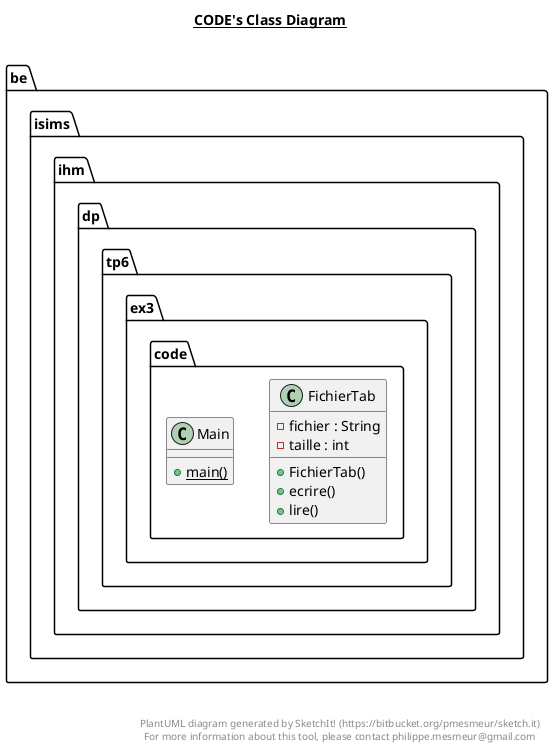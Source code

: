 @startuml

title __CODE's Class Diagram__\n

  namespace be.isims.ihm.dp.tp6.ex3.code {
    class be.isims.ihm.dp.tp6.ex3.code.FichierTab {
        - fichier : String
        - taille : int
        + FichierTab()
        + ecrire()
        + lire()
    }
  }
  

  namespace be.isims.ihm.dp.tp6.ex3.code {
    class be.isims.ihm.dp.tp6.ex3.code.Main {
        {static} + main()
    }
  }
  



right footer


PlantUML diagram generated by SketchIt! (https://bitbucket.org/pmesmeur/sketch.it)
For more information about this tool, please contact philippe.mesmeur@gmail.com
endfooter

@enduml
